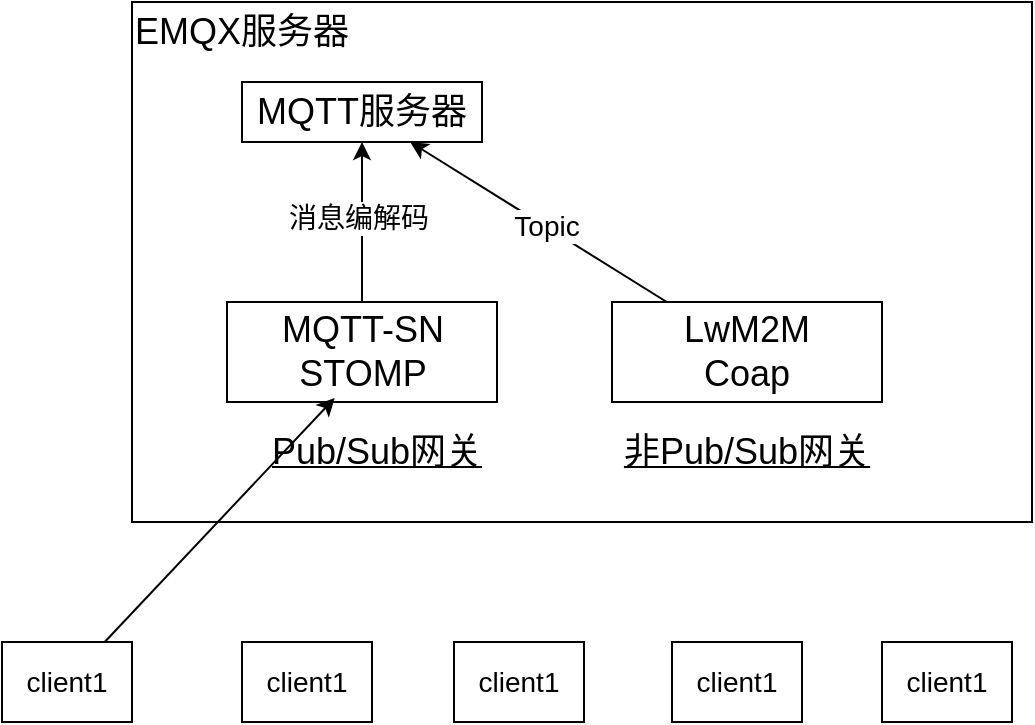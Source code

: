 <mxfile version="23.1.1" type="github">
  <diagram name="第 1 页" id="X_Hb-1_eLluj9XUOYYpD">
    <mxGraphModel dx="794" dy="466" grid="1" gridSize="10" guides="1" tooltips="1" connect="1" arrows="1" fold="1" page="1" pageScale="1" pageWidth="827" pageHeight="1169" math="0" shadow="0">
      <root>
        <mxCell id="0" />
        <mxCell id="1" parent="0" />
        <mxCell id="MWHKNPvCQjELJ2xHYArr-2" value="" style="rounded=0;whiteSpace=wrap;html=1;" parent="1" vertex="1">
          <mxGeometry x="220" y="40" width="450" height="260" as="geometry" />
        </mxCell>
        <mxCell id="MWHKNPvCQjELJ2xHYArr-1" value="&lt;font style=&quot;font-size: 18px;&quot;&gt;MQTT服务器&lt;/font&gt;" style="rounded=0;whiteSpace=wrap;html=1;" parent="1" vertex="1">
          <mxGeometry x="275" y="80" width="120" height="30" as="geometry" />
        </mxCell>
        <mxCell id="MWHKNPvCQjELJ2xHYArr-3" value="&lt;font style=&quot;font-size: 18px;&quot;&gt;EMQX服务器&lt;/font&gt;" style="text;html=1;strokeColor=none;fillColor=none;align=center;verticalAlign=middle;whiteSpace=wrap;rounded=0;" parent="1" vertex="1">
          <mxGeometry x="220" y="40" width="110" height="30" as="geometry" />
        </mxCell>
        <mxCell id="NV6AspJVXS2o0j4S5Zyt-5" value="" style="edgeStyle=orthogonalEdgeStyle;rounded=0;orthogonalLoop=1;jettySize=auto;html=1;" edge="1" parent="1" source="NV6AspJVXS2o0j4S5Zyt-1" target="MWHKNPvCQjELJ2xHYArr-1">
          <mxGeometry relative="1" as="geometry" />
        </mxCell>
        <mxCell id="NV6AspJVXS2o0j4S5Zyt-6" value="&lt;font style=&quot;font-size: 14px;&quot;&gt;消息编解码&lt;/font&gt;" style="edgeLabel;html=1;align=center;verticalAlign=middle;resizable=0;points=[];" vertex="1" connectable="0" parent="NV6AspJVXS2o0j4S5Zyt-5">
          <mxGeometry x="0.05" y="2" relative="1" as="geometry">
            <mxPoint as="offset" />
          </mxGeometry>
        </mxCell>
        <mxCell id="NV6AspJVXS2o0j4S5Zyt-1" value="&lt;font style=&quot;font-size: 18px;&quot;&gt;MQTT-SN&lt;br&gt;STOMP&lt;br&gt;&lt;/font&gt;" style="rounded=0;whiteSpace=wrap;html=1;" vertex="1" parent="1">
          <mxGeometry x="267.5" y="190" width="135" height="50" as="geometry" />
        </mxCell>
        <mxCell id="NV6AspJVXS2o0j4S5Zyt-8" style="rounded=0;orthogonalLoop=1;jettySize=auto;html=1;" edge="1" parent="1" source="NV6AspJVXS2o0j4S5Zyt-2" target="MWHKNPvCQjELJ2xHYArr-1">
          <mxGeometry relative="1" as="geometry" />
        </mxCell>
        <mxCell id="NV6AspJVXS2o0j4S5Zyt-9" value="&lt;font style=&quot;font-size: 14px;&quot;&gt;Topic&lt;/font&gt;" style="edgeLabel;html=1;align=center;verticalAlign=middle;resizable=0;points=[];" vertex="1" connectable="0" parent="NV6AspJVXS2o0j4S5Zyt-8">
          <mxGeometry x="-0.05" relative="1" as="geometry">
            <mxPoint as="offset" />
          </mxGeometry>
        </mxCell>
        <mxCell id="NV6AspJVXS2o0j4S5Zyt-2" value="&lt;font style=&quot;font-size: 18px;&quot;&gt;LwM2M&lt;br&gt;Coap&lt;br&gt;&lt;/font&gt;" style="rounded=0;whiteSpace=wrap;html=1;" vertex="1" parent="1">
          <mxGeometry x="460" y="190" width="135" height="50" as="geometry" />
        </mxCell>
        <mxCell id="NV6AspJVXS2o0j4S5Zyt-3" value="&lt;font style=&quot;font-size: 18px;&quot;&gt;&lt;u&gt;Pub/Sub网关&lt;/u&gt;&lt;/font&gt;" style="text;html=1;strokeColor=none;fillColor=none;align=center;verticalAlign=middle;whiteSpace=wrap;rounded=0;" vertex="1" parent="1">
          <mxGeometry x="275" y="250" width="135" height="30" as="geometry" />
        </mxCell>
        <mxCell id="NV6AspJVXS2o0j4S5Zyt-4" value="&lt;font style=&quot;font-size: 18px;&quot;&gt;&lt;u&gt;非Pub/Sub网关&lt;/u&gt;&lt;/font&gt;" style="text;html=1;strokeColor=none;fillColor=none;align=center;verticalAlign=middle;whiteSpace=wrap;rounded=0;" vertex="1" parent="1">
          <mxGeometry x="460" y="250" width="135" height="30" as="geometry" />
        </mxCell>
        <mxCell id="NV6AspJVXS2o0j4S5Zyt-7" value="&lt;font style=&quot;font-size: 14px;&quot;&gt;client1&lt;/font&gt;" style="rounded=0;whiteSpace=wrap;html=1;" vertex="1" parent="1">
          <mxGeometry x="155" y="360" width="65" height="40" as="geometry" />
        </mxCell>
        <mxCell id="NV6AspJVXS2o0j4S5Zyt-10" value="&lt;font style=&quot;font-size: 14px;&quot;&gt;client1&lt;/font&gt;" style="rounded=0;whiteSpace=wrap;html=1;" vertex="1" parent="1">
          <mxGeometry x="275" y="360" width="65" height="40" as="geometry" />
        </mxCell>
        <mxCell id="NV6AspJVXS2o0j4S5Zyt-11" value="&lt;font style=&quot;font-size: 14px;&quot;&gt;client1&lt;/font&gt;" style="rounded=0;whiteSpace=wrap;html=1;" vertex="1" parent="1">
          <mxGeometry x="381" y="360" width="65" height="40" as="geometry" />
        </mxCell>
        <mxCell id="NV6AspJVXS2o0j4S5Zyt-12" value="&lt;font style=&quot;font-size: 14px;&quot;&gt;client1&lt;/font&gt;" style="rounded=0;whiteSpace=wrap;html=1;" vertex="1" parent="1">
          <mxGeometry x="490" y="360" width="65" height="40" as="geometry" />
        </mxCell>
        <mxCell id="NV6AspJVXS2o0j4S5Zyt-13" value="&lt;font style=&quot;font-size: 14px;&quot;&gt;client1&lt;/font&gt;" style="rounded=0;whiteSpace=wrap;html=1;" vertex="1" parent="1">
          <mxGeometry x="595" y="360" width="65" height="40" as="geometry" />
        </mxCell>
        <mxCell id="NV6AspJVXS2o0j4S5Zyt-14" style="rounded=0;orthogonalLoop=1;jettySize=auto;html=1;entryX=0.399;entryY=0.96;entryDx=0;entryDy=0;entryPerimeter=0;" edge="1" parent="1" source="NV6AspJVXS2o0j4S5Zyt-7" target="NV6AspJVXS2o0j4S5Zyt-1">
          <mxGeometry relative="1" as="geometry" />
        </mxCell>
      </root>
    </mxGraphModel>
  </diagram>
</mxfile>
